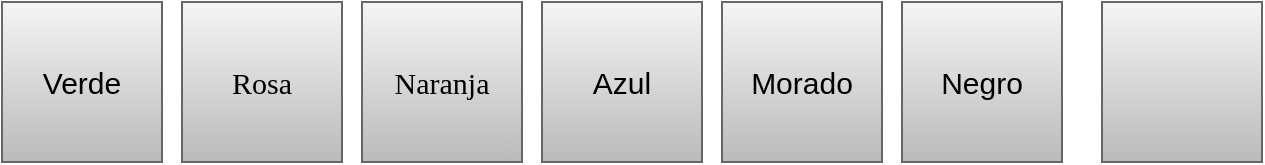 <mxfile version="24.6.2" type="github">
  <diagram name="Página-1" id="vAoiRDk-Um99plZits1J">
    <mxGraphModel dx="733" dy="390" grid="1" gridSize="10" guides="1" tooltips="1" connect="1" arrows="1" fold="1" page="1" pageScale="1" pageWidth="827" pageHeight="1169" math="0" shadow="0">
      <root>
        <mxCell id="0" />
        <mxCell id="1" parent="0" />
        <mxCell id="hl_e-V0mE8MtEec9M4ND-1" value="" style="whiteSpace=wrap;html=1;aspect=fixed;fillColor=#f5f5f5;gradientColor=#BABABA;strokeColor=#666666;" vertex="1" parent="1">
          <mxGeometry x="350" y="530" width="80" height="80" as="geometry" />
        </mxCell>
        <mxCell id="hl_e-V0mE8MtEec9M4ND-2" value="" style="whiteSpace=wrap;html=1;aspect=fixed;fillColor=#f5f5f5;gradientColor=#BABABA;strokeColor=#666666;" vertex="1" parent="1">
          <mxGeometry x="80" y="530" width="80" height="80" as="geometry" />
        </mxCell>
        <mxCell id="hl_e-V0mE8MtEec9M4ND-3" value="" style="whiteSpace=wrap;html=1;aspect=fixed;fillColor=#f5f5f5;gradientColor=#BABABA;strokeColor=#666666;" vertex="1" parent="1">
          <mxGeometry x="170" y="530" width="80" height="80" as="geometry" />
        </mxCell>
        <mxCell id="hl_e-V0mE8MtEec9M4ND-4" value="" style="whiteSpace=wrap;html=1;aspect=fixed;fillColor=#f5f5f5;gradientColor=#BABABA;strokeColor=#666666;" vertex="1" parent="1">
          <mxGeometry x="260" y="530" width="80" height="80" as="geometry" />
        </mxCell>
        <mxCell id="hl_e-V0mE8MtEec9M4ND-5" value="" style="whiteSpace=wrap;html=1;aspect=fixed;fillColor=#f5f5f5;gradientColor=#BABABA;strokeColor=#666666;" vertex="1" parent="1">
          <mxGeometry x="440" y="530" width="80" height="80" as="geometry" />
        </mxCell>
        <mxCell id="hl_e-V0mE8MtEec9M4ND-6" value="" style="whiteSpace=wrap;html=1;aspect=fixed;fillColor=#f5f5f5;gradientColor=#BABABA;strokeColor=#666666;" vertex="1" parent="1">
          <mxGeometry x="530" y="530" width="80" height="80" as="geometry" />
        </mxCell>
        <mxCell id="hl_e-V0mE8MtEec9M4ND-7" value="&lt;font style=&quot;font-size: 15px;&quot; face=&quot;Times New Roman&quot;&gt;Rosa&lt;/font&gt;" style="text;html=1;align=center;verticalAlign=middle;whiteSpace=wrap;rounded=0;" vertex="1" parent="1">
          <mxGeometry x="180" y="555" width="60" height="30" as="geometry" />
        </mxCell>
        <mxCell id="hl_e-V0mE8MtEec9M4ND-8" value="&lt;font style=&quot;font-size: 15px;&quot;&gt;Verde&lt;/font&gt;" style="text;html=1;align=center;verticalAlign=middle;whiteSpace=wrap;rounded=0;" vertex="1" parent="1">
          <mxGeometry x="90" y="555" width="60" height="30" as="geometry" />
        </mxCell>
        <mxCell id="hl_e-V0mE8MtEec9M4ND-9" value="&lt;font style=&quot;font-size: 15px;&quot; face=&quot;Times New Roman&quot;&gt;Naranja&lt;/font&gt;" style="text;html=1;align=center;verticalAlign=middle;whiteSpace=wrap;rounded=0;" vertex="1" parent="1">
          <mxGeometry x="270" y="555" width="60" height="30" as="geometry" />
        </mxCell>
        <mxCell id="hl_e-V0mE8MtEec9M4ND-10" value="&lt;font style=&quot;font-size: 15px;&quot;&gt;Azul&lt;/font&gt;" style="text;html=1;align=center;verticalAlign=middle;whiteSpace=wrap;rounded=0;" vertex="1" parent="1">
          <mxGeometry x="360" y="555" width="60" height="30" as="geometry" />
        </mxCell>
        <mxCell id="hl_e-V0mE8MtEec9M4ND-11" value="&lt;font style=&quot;font-size: 15px;&quot;&gt;Morado&lt;/font&gt;" style="text;html=1;align=center;verticalAlign=middle;whiteSpace=wrap;rounded=0;" vertex="1" parent="1">
          <mxGeometry x="450" y="555" width="60" height="30" as="geometry" />
        </mxCell>
        <mxCell id="hl_e-V0mE8MtEec9M4ND-12" value="&lt;font style=&quot;font-size: 15px;&quot;&gt;Negro&lt;/font&gt;" style="text;html=1;align=center;verticalAlign=middle;whiteSpace=wrap;rounded=0;" vertex="1" parent="1">
          <mxGeometry x="540" y="555" width="60" height="30" as="geometry" />
        </mxCell>
        <mxCell id="hl_e-V0mE8MtEec9M4ND-14" value="" style="whiteSpace=wrap;html=1;aspect=fixed;fillColor=#f5f5f5;gradientColor=#BABABA;strokeColor=#666666;" vertex="1" parent="1">
          <mxGeometry x="630" y="530" width="80" height="80" as="geometry" />
        </mxCell>
      </root>
    </mxGraphModel>
  </diagram>
</mxfile>
